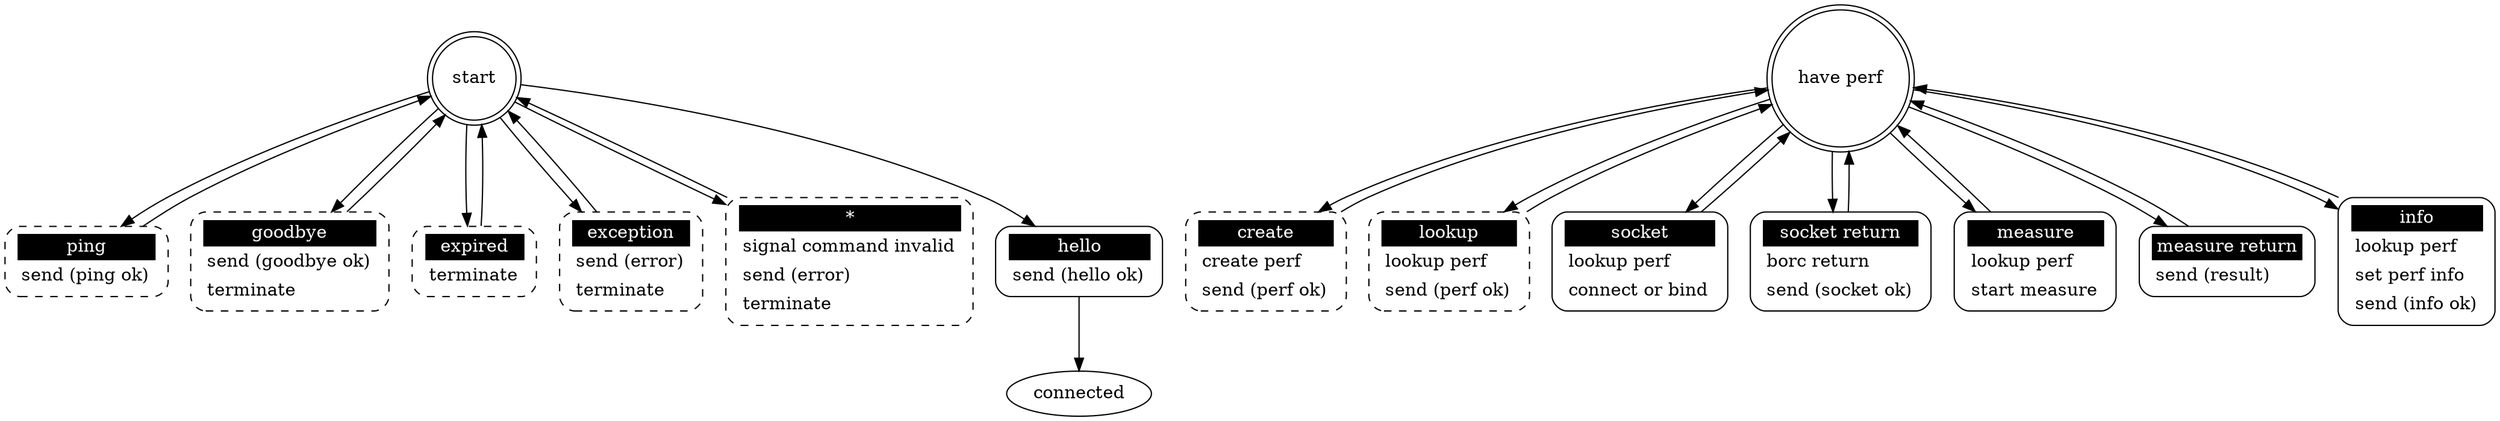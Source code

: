 ## Automatically generated from zperf_server.xml by gsl
digraph "zperf_server" {

 "start" [shape = "doublecircle"];
 "start ping" [shape = "Mrecord" style = dashed label = <<table border="0" cellborder="0" cellpadding="3" bgcolor="white"><tr><td bgcolor="black" align="center" colspan="2"><font color="white">ping</font></td></tr><tr><td align="left" port="r3">send (ping ok)</td></tr></table>>];
 "start" -> "start ping";
 "start ping" -> "start";
 "start goodbye" [shape = "Mrecord" style = dashed label = <<table border="0" cellborder="0" cellpadding="3" bgcolor="white"><tr><td bgcolor="black" align="center" colspan="2"><font color="white">goodbye</font></td></tr><tr><td align="left" port="r3">send (goodbye ok)</td></tr><tr><td align="left" port="r3">terminate</td></tr></table>>];
 "start" -> "start goodbye";
 "start goodbye" -> "start";
 "start expired" [shape = "Mrecord" style = dashed label = <<table border="0" cellborder="0" cellpadding="3" bgcolor="white"><tr><td bgcolor="black" align="center" colspan="2"><font color="white">expired</font></td></tr><tr><td align="left" port="r3">terminate</td></tr></table>>];
 "start" -> "start expired";
 "start expired" -> "start";
 "start exception" [shape = "Mrecord" style = dashed label = <<table border="0" cellborder="0" cellpadding="3" bgcolor="white"><tr><td bgcolor="black" align="center" colspan="2"><font color="white">exception</font></td></tr><tr><td align="left" port="r3">send (error)</td></tr><tr><td align="left" port="r3">terminate</td></tr></table>>];
 "start" -> "start exception";
 "start exception" -> "start";
 "start *" [shape = "Mrecord" style = dashed label = <<table border="0" cellborder="0" cellpadding="3" bgcolor="white"><tr><td bgcolor="black" align="center" colspan="2"><font color="white">*</font></td></tr><tr><td align="left" port="r3">signal command invalid</td></tr><tr><td align="left" port="r3">send (error)</td></tr><tr><td align="left" port="r3">terminate</td></tr></table>>];
 "start" -> "start *";
 "start *" -> "start";
 "start hello" [shape = "Mrecord" style = solid label = <<table border="0" cellborder="0" cellpadding="3" bgcolor="white"><tr><td bgcolor="black" align="center" colspan="2"><font color="white">hello</font></td></tr><tr><td align="left" port="r3">send (hello ok)</td></tr></table>>];
 "start" -> "start hello";
 "start hello" -> "connected";

 "have perf" [shape = "doublecircle"];
 "have perf create" [shape = "Mrecord" style = dashed label = <<table border="0" cellborder="0" cellpadding="3" bgcolor="white"><tr><td bgcolor="black" align="center" colspan="2"><font color="white">create</font></td></tr><tr><td align="left" port="r3">create perf</td></tr><tr><td align="left" port="r3">send (perf ok)</td></tr></table>>];
 "have perf" -> "have perf create";
 "have perf create" -> "have perf";
 "have perf lookup" [shape = "Mrecord" style = dashed label = <<table border="0" cellborder="0" cellpadding="3" bgcolor="white"><tr><td bgcolor="black" align="center" colspan="2"><font color="white">lookup</font></td></tr><tr><td align="left" port="r3">lookup perf</td></tr><tr><td align="left" port="r3">send (perf ok)</td></tr></table>>];
 "have perf" -> "have perf lookup";
 "have perf lookup" -> "have perf";
 "have perf socket" [shape = "Mrecord" style = solid label = <<table border="0" cellborder="0" cellpadding="3" bgcolor="white"><tr><td bgcolor="black" align="center" colspan="2"><font color="white">socket</font></td></tr><tr><td align="left" port="r3">lookup perf</td></tr><tr><td align="left" port="r3">connect or bind</td></tr></table>>];
 "have perf" -> "have perf socket";
 "have perf socket" -> "have perf";
 "have perf socket return" [shape = "Mrecord" style = solid label = <<table border="0" cellborder="0" cellpadding="3" bgcolor="white"><tr><td bgcolor="black" align="center" colspan="2"><font color="white">socket return</font></td></tr><tr><td align="left" port="r3">borc return</td></tr><tr><td align="left" port="r3">send (socket ok)</td></tr></table>>];
 "have perf" -> "have perf socket return";
 "have perf socket return" -> "have perf";
 "have perf measure" [shape = "Mrecord" style = solid label = <<table border="0" cellborder="0" cellpadding="3" bgcolor="white"><tr><td bgcolor="black" align="center" colspan="2"><font color="white">measure</font></td></tr><tr><td align="left" port="r3">lookup perf</td></tr><tr><td align="left" port="r3">start measure</td></tr></table>>];
 "have perf" -> "have perf measure";
 "have perf measure" -> "have perf";
 "have perf measure return" [shape = "Mrecord" style = solid label = <<table border="0" cellborder="0" cellpadding="3" bgcolor="white"><tr><td bgcolor="black" align="center" colspan="2"><font color="white">measure return</font></td></tr><tr><td align="left" port="r3">send (result)</td></tr></table>>];
 "have perf" -> "have perf measure return";
 "have perf measure return" -> "have perf";
 "have perf info" [shape = "Mrecord" style = solid label = <<table border="0" cellborder="0" cellpadding="3" bgcolor="white"><tr><td bgcolor="black" align="center" colspan="2"><font color="white">info</font></td></tr><tr><td align="left" port="r3">lookup perf</td></tr><tr><td align="left" port="r3">set perf info</td></tr><tr><td align="left" port="r3">send (info ok)</td></tr></table>>];
 "have perf" -> "have perf info";
 "have perf info" -> "have perf";
}
